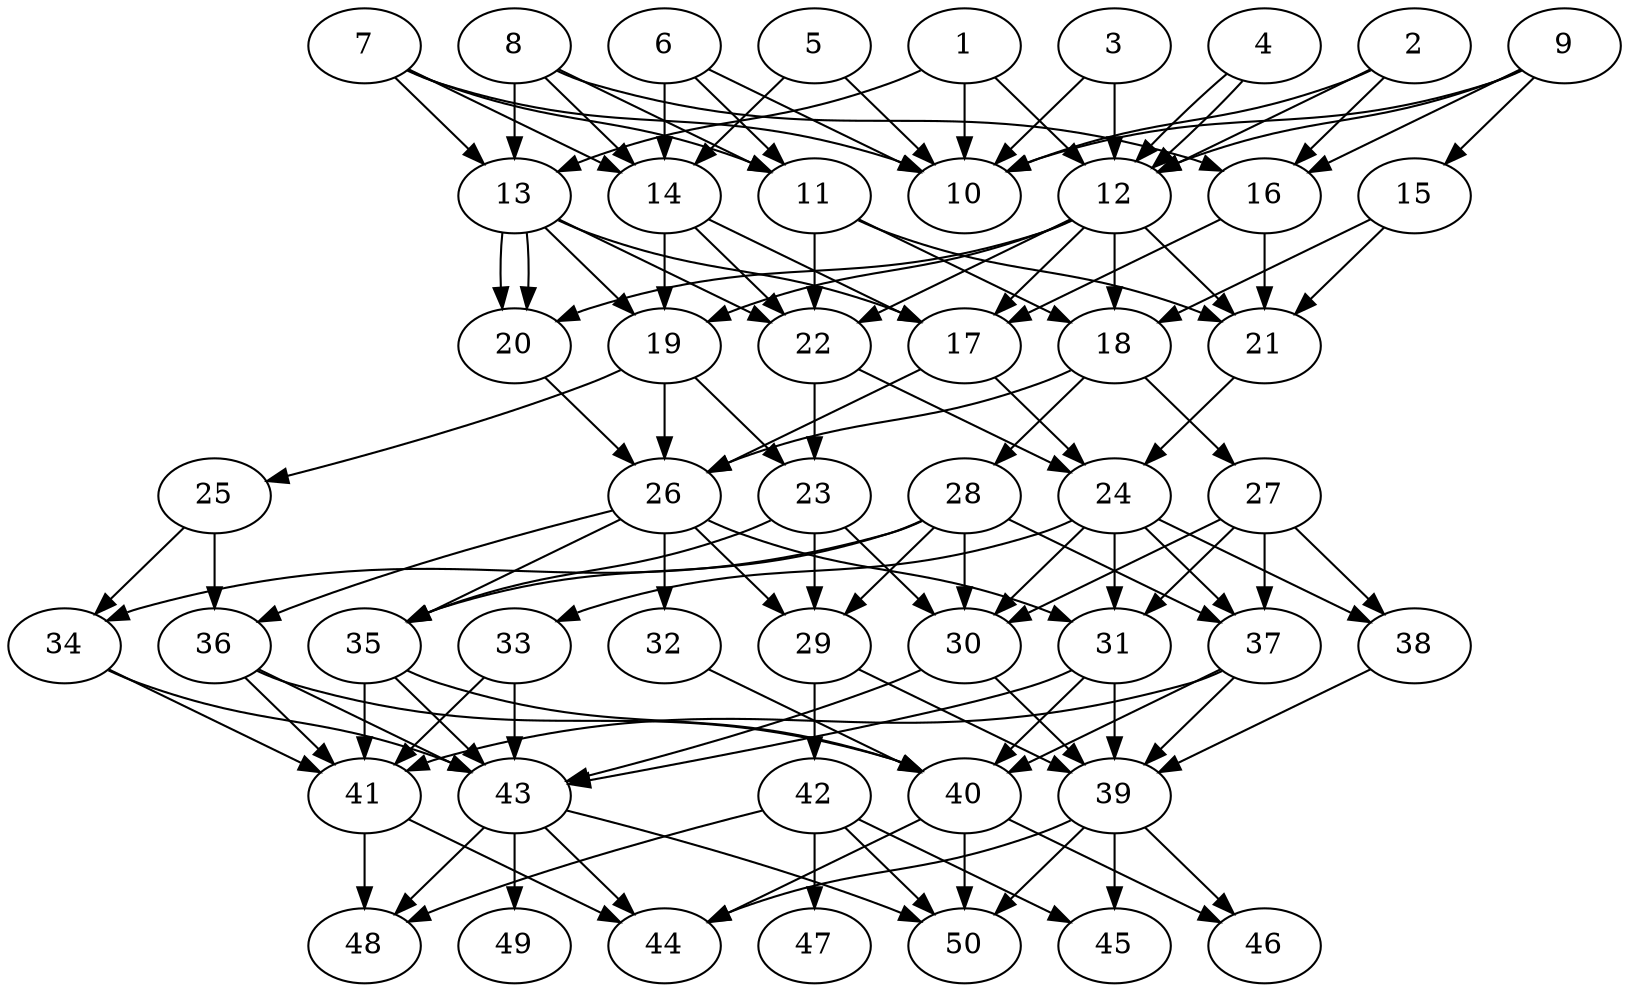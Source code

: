 // DAG automatically generated by daggen at Thu Oct  3 14:07:57 2019
// ./daggen --dot -n 50 --ccr 0.4 --fat 0.5 --regular 0.5 --density 0.7 --mindata 5242880 --maxdata 52428800 
digraph G {
  1 [size="111802880", alpha="0.17", expect_size="44721152"] 
  1 -> 10 [size ="44721152"]
  1 -> 12 [size ="44721152"]
  1 -> 13 [size ="44721152"]
  2 [size="20922880", alpha="0.14", expect_size="8369152"] 
  2 -> 10 [size ="8369152"]
  2 -> 12 [size ="8369152"]
  2 -> 16 [size ="8369152"]
  3 [size="114731520", alpha="0.07", expect_size="45892608"] 
  3 -> 10 [size ="45892608"]
  3 -> 12 [size ="45892608"]
  4 [size="84275200", alpha="0.15", expect_size="33710080"] 
  4 -> 12 [size ="33710080"]
  4 -> 12 [size ="33710080"]
  5 [size="93317120", alpha="0.11", expect_size="37326848"] 
  5 -> 10 [size ="37326848"]
  5 -> 14 [size ="37326848"]
  6 [size="37470720", alpha="0.15", expect_size="14988288"] 
  6 -> 10 [size ="14988288"]
  6 -> 11 [size ="14988288"]
  6 -> 14 [size ="14988288"]
  7 [size="118510080", alpha="0.17", expect_size="47404032"] 
  7 -> 10 [size ="47404032"]
  7 -> 11 [size ="47404032"]
  7 -> 13 [size ="47404032"]
  7 -> 14 [size ="47404032"]
  8 [size="83138560", alpha="0.16", expect_size="33255424"] 
  8 -> 11 [size ="33255424"]
  8 -> 13 [size ="33255424"]
  8 -> 14 [size ="33255424"]
  8 -> 16 [size ="33255424"]
  9 [size="58775040", alpha="0.04", expect_size="23510016"] 
  9 -> 10 [size ="23510016"]
  9 -> 12 [size ="23510016"]
  9 -> 15 [size ="23510016"]
  9 -> 16 [size ="23510016"]
  10 [size="115402240", alpha="0.11", expect_size="46160896"] 
  11 [size="61765120", alpha="0.14", expect_size="24706048"] 
  11 -> 18 [size ="24706048"]
  11 -> 21 [size ="24706048"]
  11 -> 22 [size ="24706048"]
  12 [size="46888960", alpha="0.01", expect_size="18755584"] 
  12 -> 17 [size ="18755584"]
  12 -> 18 [size ="18755584"]
  12 -> 19 [size ="18755584"]
  12 -> 20 [size ="18755584"]
  12 -> 21 [size ="18755584"]
  12 -> 22 [size ="18755584"]
  13 [size="130826240", alpha="0.15", expect_size="52330496"] 
  13 -> 17 [size ="52330496"]
  13 -> 19 [size ="52330496"]
  13 -> 20 [size ="52330496"]
  13 -> 20 [size ="52330496"]
  13 -> 22 [size ="52330496"]
  14 [size="52403200", alpha="0.13", expect_size="20961280"] 
  14 -> 17 [size ="20961280"]
  14 -> 19 [size ="20961280"]
  14 -> 22 [size ="20961280"]
  15 [size="22855680", alpha="0.13", expect_size="9142272"] 
  15 -> 18 [size ="9142272"]
  15 -> 21 [size ="9142272"]
  16 [size="90014720", alpha="0.05", expect_size="36005888"] 
  16 -> 17 [size ="36005888"]
  16 -> 21 [size ="36005888"]
  17 [size="62727680", alpha="0.09", expect_size="25091072"] 
  17 -> 24 [size ="25091072"]
  17 -> 26 [size ="25091072"]
  18 [size="42900480", alpha="0.11", expect_size="17160192"] 
  18 -> 26 [size ="17160192"]
  18 -> 27 [size ="17160192"]
  18 -> 28 [size ="17160192"]
  19 [size="20582400", alpha="0.03", expect_size="8232960"] 
  19 -> 23 [size ="8232960"]
  19 -> 25 [size ="8232960"]
  19 -> 26 [size ="8232960"]
  20 [size="46484480", alpha="0.14", expect_size="18593792"] 
  20 -> 26 [size ="18593792"]
  21 [size="112696320", alpha="0.02", expect_size="45078528"] 
  21 -> 24 [size ="45078528"]
  22 [size="79879680", alpha="0.11", expect_size="31951872"] 
  22 -> 23 [size ="31951872"]
  22 -> 24 [size ="31951872"]
  23 [size="84057600", alpha="0.17", expect_size="33623040"] 
  23 -> 29 [size ="33623040"]
  23 -> 30 [size ="33623040"]
  23 -> 35 [size ="33623040"]
  24 [size="52431360", alpha="0.15", expect_size="20972544"] 
  24 -> 30 [size ="20972544"]
  24 -> 31 [size ="20972544"]
  24 -> 33 [size ="20972544"]
  24 -> 37 [size ="20972544"]
  24 -> 38 [size ="20972544"]
  25 [size="130109440", alpha="0.07", expect_size="52043776"] 
  25 -> 34 [size ="52043776"]
  25 -> 36 [size ="52043776"]
  26 [size="89697280", alpha="0.03", expect_size="35878912"] 
  26 -> 29 [size ="35878912"]
  26 -> 31 [size ="35878912"]
  26 -> 32 [size ="35878912"]
  26 -> 35 [size ="35878912"]
  26 -> 36 [size ="35878912"]
  27 [size="117452800", alpha="0.17", expect_size="46981120"] 
  27 -> 30 [size ="46981120"]
  27 -> 31 [size ="46981120"]
  27 -> 37 [size ="46981120"]
  27 -> 38 [size ="46981120"]
  28 [size="52597760", alpha="0.03", expect_size="21039104"] 
  28 -> 29 [size ="21039104"]
  28 -> 30 [size ="21039104"]
  28 -> 34 [size ="21039104"]
  28 -> 35 [size ="21039104"]
  28 -> 37 [size ="21039104"]
  29 [size="115420160", alpha="0.17", expect_size="46168064"] 
  29 -> 39 [size ="46168064"]
  29 -> 42 [size ="46168064"]
  30 [size="13936640", alpha="0.08", expect_size="5574656"] 
  30 -> 39 [size ="5574656"]
  30 -> 43 [size ="5574656"]
  31 [size="95457280", alpha="0.07", expect_size="38182912"] 
  31 -> 39 [size ="38182912"]
  31 -> 40 [size ="38182912"]
  31 -> 43 [size ="38182912"]
  32 [size="104780800", alpha="0.12", expect_size="41912320"] 
  32 -> 40 [size ="41912320"]
  33 [size="49730560", alpha="0.17", expect_size="19892224"] 
  33 -> 41 [size ="19892224"]
  33 -> 43 [size ="19892224"]
  34 [size="31928320", alpha="0.08", expect_size="12771328"] 
  34 -> 41 [size ="12771328"]
  34 -> 43 [size ="12771328"]
  35 [size="122544640", alpha="0.02", expect_size="49017856"] 
  35 -> 40 [size ="49017856"]
  35 -> 41 [size ="49017856"]
  35 -> 43 [size ="49017856"]
  36 [size="47900160", alpha="0.08", expect_size="19160064"] 
  36 -> 40 [size ="19160064"]
  36 -> 41 [size ="19160064"]
  36 -> 43 [size ="19160064"]
  37 [size="68282880", alpha="0.02", expect_size="27313152"] 
  37 -> 39 [size ="27313152"]
  37 -> 40 [size ="27313152"]
  37 -> 41 [size ="27313152"]
  38 [size="53171200", alpha="0.02", expect_size="21268480"] 
  38 -> 39 [size ="21268480"]
  39 [size="72596480", alpha="0.03", expect_size="29038592"] 
  39 -> 44 [size ="29038592"]
  39 -> 45 [size ="29038592"]
  39 -> 46 [size ="29038592"]
  39 -> 50 [size ="29038592"]
  40 [size="54264320", alpha="0.10", expect_size="21705728"] 
  40 -> 44 [size ="21705728"]
  40 -> 46 [size ="21705728"]
  40 -> 50 [size ="21705728"]
  41 [size="100472320", alpha="0.13", expect_size="40188928"] 
  41 -> 44 [size ="40188928"]
  41 -> 48 [size ="40188928"]
  42 [size="23948800", alpha="0.08", expect_size="9579520"] 
  42 -> 45 [size ="9579520"]
  42 -> 47 [size ="9579520"]
  42 -> 48 [size ="9579520"]
  42 -> 50 [size ="9579520"]
  43 [size="94402560", alpha="0.15", expect_size="37761024"] 
  43 -> 44 [size ="37761024"]
  43 -> 48 [size ="37761024"]
  43 -> 49 [size ="37761024"]
  43 -> 50 [size ="37761024"]
  44 [size="75665920", alpha="0.08", expect_size="30266368"] 
  45 [size="124992000", alpha="0.02", expect_size="49996800"] 
  46 [size="16207360", alpha="0.08", expect_size="6482944"] 
  47 [size="62144000", alpha="0.12", expect_size="24857600"] 
  48 [size="76497920", alpha="0.03", expect_size="30599168"] 
  49 [size="89064960", alpha="0.11", expect_size="35625984"] 
  50 [size="107315200", alpha="0.19", expect_size="42926080"] 
}
